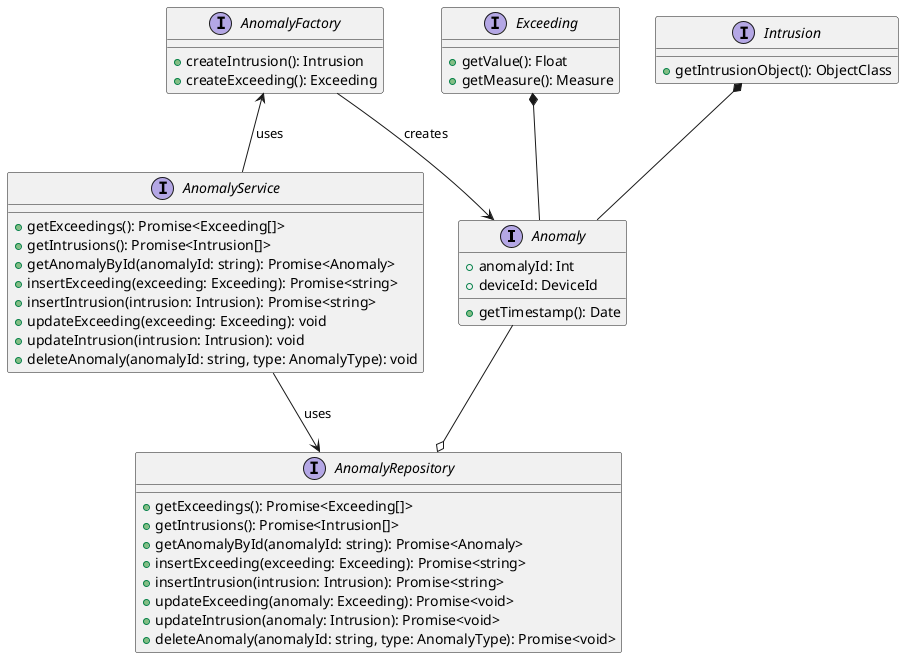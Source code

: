 @startuml

interface Anomaly {
  + anomalyId: Int
  + deviceId: DeviceId
  + getTimestamp(): Date
}

interface Exceeding {
  + getValue(): Float
  + getMeasure(): Measure
}

interface Intrusion {
  + getIntrusionObject(): ObjectClass
}

Exceeding *-- Anomaly
Intrusion *-- Anomaly

!startsub AnomalyRoot
interface AnomalyService {
    +getExceedings(): Promise<Exceeding[]>
    +getIntrusions(): Promise<Intrusion[]>
    +getAnomalyById(anomalyId: string): Promise<Anomaly>
    +insertExceeding(exceeding: Exceeding): Promise<string>
    +insertIntrusion(intrusion: Intrusion): Promise<string>
    +updateExceeding(exceeding: Exceeding): void
    +updateIntrusion(intrusion: Intrusion): void
    +deleteAnomaly(anomalyId: string, type: AnomalyType): void
}
!endsub AnomalyRoot

interface AnomalyFactory {
  + createIntrusion(): Intrusion
  + createExceeding(): Exceeding
}
AnomalyFactory --> Anomaly : creates
AnomalyFactory <-- AnomalyService : uses
interface AnomalyRepository {
    +getExceedings(): Promise<Exceeding[]>
    +getIntrusions(): Promise<Intrusion[]>
    +getAnomalyById(anomalyId: string): Promise<Anomaly>
    +insertExceeding(exceeding: Exceeding): Promise<string>
    +insertIntrusion(intrusion: Intrusion): Promise<string>
    +updateExceeding(anomaly: Exceeding): Promise<void>
    +updateIntrusion(anomaly: Intrusion): Promise<void>
    +deleteAnomaly(anomalyId: string, type: AnomalyType): Promise<void>
}
AnomalyRepository o-up- Anomaly
AnomalyService --> AnomalyRepository : uses

@enduml

